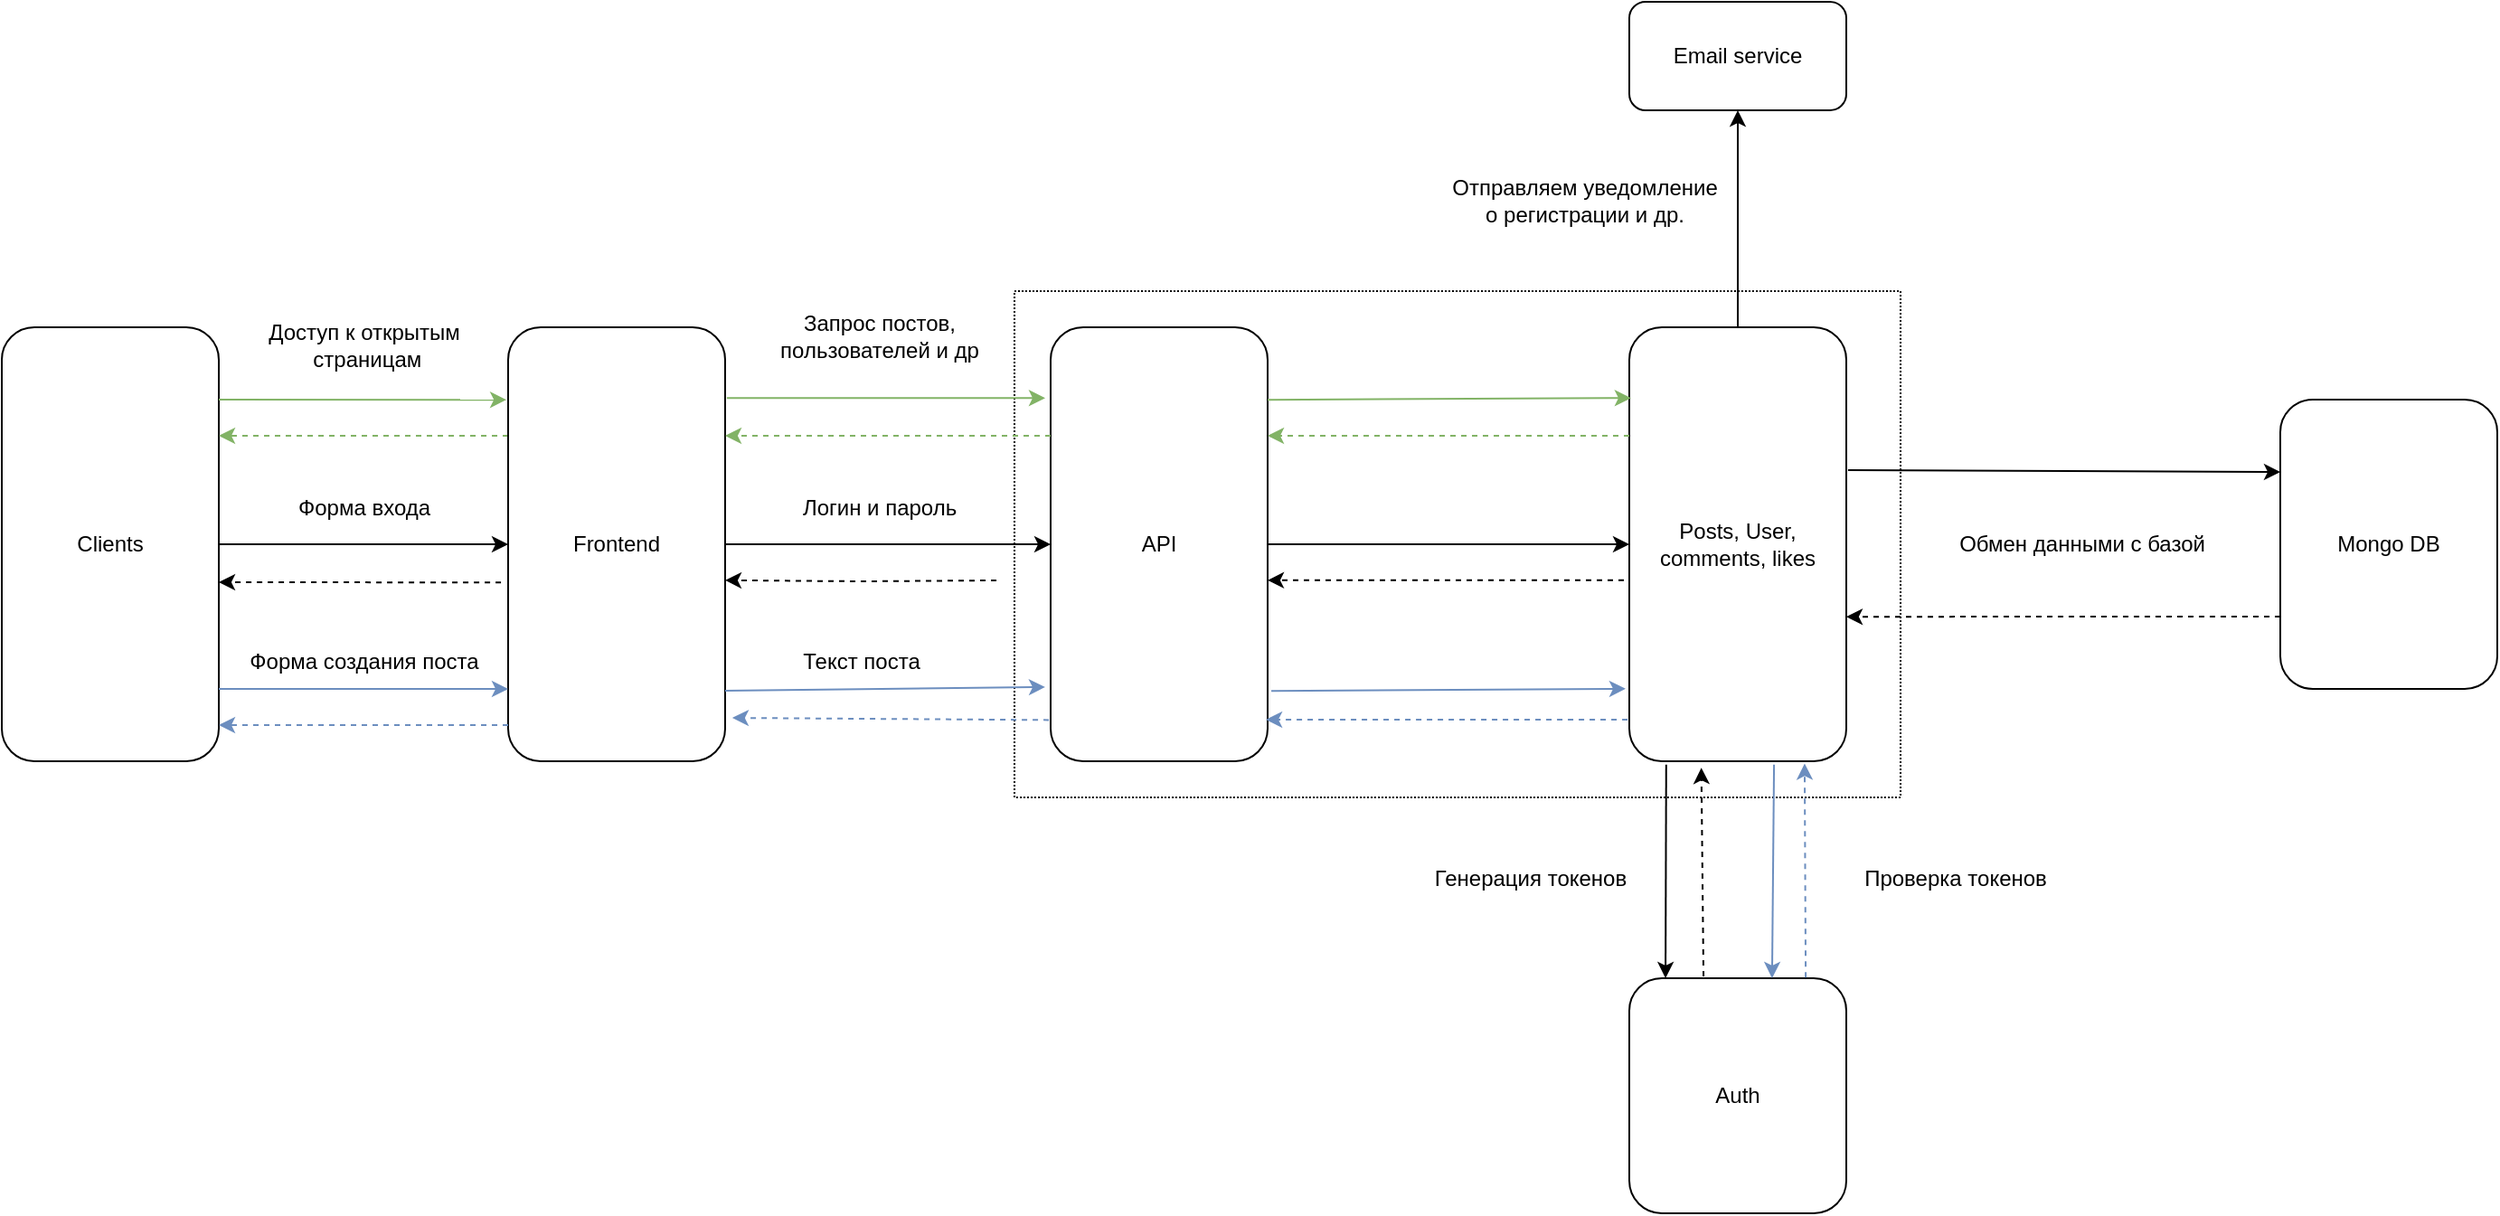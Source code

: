 <mxfile version="21.0.6" type="device"><diagram name="Страница 1" id="SPSq1RI7eNfETySm-DWI"><mxGraphModel dx="1593" dy="849" grid="1" gridSize="10" guides="1" tooltips="1" connect="1" arrows="1" fold="1" page="1" pageScale="1" pageWidth="827" pageHeight="1169" math="0" shadow="0"><root><mxCell id="0"/><mxCell id="1" parent="0"/><mxCell id="Y8GsStGG30_OOP45UqAM-73" value="" style="rounded=0;whiteSpace=wrap;html=1;dashed=1;dashPattern=1 1;" vertex="1" parent="1"><mxGeometry x="600" y="260" width="490" height="280" as="geometry"/></mxCell><mxCell id="Y8GsStGG30_OOP45UqAM-42" style="edgeStyle=orthogonalEdgeStyle;rounded=0;orthogonalLoop=1;jettySize=auto;html=1;entryX=1;entryY=0.583;entryDx=0;entryDy=0;dashed=1;entryPerimeter=0;" edge="1" parent="1" target="Y8GsStGG30_OOP45UqAM-9"><mxGeometry relative="1" as="geometry"><mxPoint x="590" y="420" as="sourcePoint"/></mxGeometry></mxCell><mxCell id="Y8GsStGG30_OOP45UqAM-1" value="API" style="rounded=1;whiteSpace=wrap;html=1;" vertex="1" parent="1"><mxGeometry x="620" y="280" width="120" height="240" as="geometry"/></mxCell><mxCell id="Y8GsStGG30_OOP45UqAM-2" value="Auth" style="rounded=1;whiteSpace=wrap;html=1;" vertex="1" parent="1"><mxGeometry x="940" y="640" width="120" height="130" as="geometry"/></mxCell><mxCell id="Y8GsStGG30_OOP45UqAM-48" style="edgeStyle=orthogonalEdgeStyle;rounded=0;orthogonalLoop=1;jettySize=auto;html=1;entryX=1;entryY=0.583;entryDx=0;entryDy=0;dashed=1;entryPerimeter=0;exitX=-0.025;exitY=0.583;exitDx=0;exitDy=0;exitPerimeter=0;" edge="1" parent="1" source="Y8GsStGG30_OOP45UqAM-3" target="Y8GsStGG30_OOP45UqAM-1"><mxGeometry relative="1" as="geometry"><mxPoint x="930" y="420" as="sourcePoint"/></mxGeometry></mxCell><mxCell id="Y8GsStGG30_OOP45UqAM-3" value="Posts, User, comments, likes" style="rounded=1;whiteSpace=wrap;html=1;" vertex="1" parent="1"><mxGeometry x="940" y="280" width="120" height="240" as="geometry"/></mxCell><mxCell id="Y8GsStGG30_OOP45UqAM-4" value="Email service" style="rounded=1;whiteSpace=wrap;html=1;" vertex="1" parent="1"><mxGeometry x="940" y="100" width="120" height="60" as="geometry"/></mxCell><mxCell id="Y8GsStGG30_OOP45UqAM-7" value="Clients" style="rounded=1;whiteSpace=wrap;html=1;" vertex="1" parent="1"><mxGeometry x="40" y="280" width="120" height="240" as="geometry"/></mxCell><mxCell id="Y8GsStGG30_OOP45UqAM-8" value="Mongo DB" style="rounded=1;whiteSpace=wrap;html=1;" vertex="1" parent="1"><mxGeometry x="1300" y="320" width="120" height="160" as="geometry"/></mxCell><mxCell id="Y8GsStGG30_OOP45UqAM-40" style="edgeStyle=orthogonalEdgeStyle;rounded=0;orthogonalLoop=1;jettySize=auto;html=1;exitX=0;exitY=0.25;exitDx=0;exitDy=0;entryX=1;entryY=0.25;entryDx=0;entryDy=0;fillColor=#d5e8d4;strokeColor=#82b366;dashed=1;" edge="1" parent="1" source="Y8GsStGG30_OOP45UqAM-9" target="Y8GsStGG30_OOP45UqAM-7"><mxGeometry relative="1" as="geometry"/></mxCell><mxCell id="Y8GsStGG30_OOP45UqAM-9" value="Frontend" style="rounded=1;whiteSpace=wrap;html=1;" vertex="1" parent="1"><mxGeometry x="320" y="280" width="120" height="240" as="geometry"/></mxCell><mxCell id="Y8GsStGG30_OOP45UqAM-17" value="Генерация токенов" style="text;html=1;align=center;verticalAlign=middle;resizable=0;points=[];autosize=1;strokeColor=none;fillColor=none;" vertex="1" parent="1"><mxGeometry x="820" y="570" width="130" height="30" as="geometry"/></mxCell><mxCell id="Y8GsStGG30_OOP45UqAM-21" value="" style="endArrow=classic;html=1;rounded=0;fillColor=#d5e8d4;strokeColor=#82b366;entryX=-0.008;entryY=0.167;entryDx=0;entryDy=0;entryPerimeter=0;" edge="1" parent="1" target="Y8GsStGG30_OOP45UqAM-9"><mxGeometry width="50" height="50" relative="1" as="geometry"><mxPoint x="160" y="320" as="sourcePoint"/><mxPoint x="310" y="328" as="targetPoint"/></mxGeometry></mxCell><mxCell id="Y8GsStGG30_OOP45UqAM-22" value="Доступ к открытым&lt;br&gt;&amp;nbsp;страницам" style="text;html=1;align=center;verticalAlign=middle;resizable=0;points=[];autosize=1;strokeColor=none;fillColor=none;" vertex="1" parent="1"><mxGeometry x="175" y="270" width="130" height="40" as="geometry"/></mxCell><mxCell id="Y8GsStGG30_OOP45UqAM-23" value="" style="endArrow=classic;html=1;rounded=0;fillColor=#dae8fc;strokeColor=#6c8ebf;" edge="1" parent="1"><mxGeometry width="50" height="50" relative="1" as="geometry"><mxPoint x="160" y="480" as="sourcePoint"/><mxPoint x="320" y="480" as="targetPoint"/></mxGeometry></mxCell><mxCell id="Y8GsStGG30_OOP45UqAM-25" value="Запрос постов, &lt;br&gt;пользователей&amp;nbsp;и др" style="text;html=1;align=center;verticalAlign=middle;resizable=0;points=[];autosize=1;strokeColor=none;fillColor=none;" vertex="1" parent="1"><mxGeometry x="460" y="265" width="130" height="40" as="geometry"/></mxCell><mxCell id="Y8GsStGG30_OOP45UqAM-27" value="" style="endArrow=classic;html=1;rounded=0;exitX=1.008;exitY=0.163;exitDx=0;exitDy=0;entryX=-0.025;entryY=0.163;entryDx=0;entryDy=0;fillColor=#d5e8d4;strokeColor=#82b366;exitPerimeter=0;entryPerimeter=0;" edge="1" parent="1" source="Y8GsStGG30_OOP45UqAM-9" target="Y8GsStGG30_OOP45UqAM-1"><mxGeometry width="50" height="50" relative="1" as="geometry"><mxPoint x="660" y="380" as="sourcePoint"/><mxPoint x="600" y="330" as="targetPoint"/></mxGeometry></mxCell><mxCell id="Y8GsStGG30_OOP45UqAM-30" value="" style="endArrow=classic;html=1;rounded=0;entryX=0;entryY=0.25;entryDx=0;entryDy=0;exitX=1.008;exitY=0.329;exitDx=0;exitDy=0;exitPerimeter=0;" edge="1" parent="1" source="Y8GsStGG30_OOP45UqAM-3" target="Y8GsStGG30_OOP45UqAM-8"><mxGeometry width="50" height="50" relative="1" as="geometry"><mxPoint x="680" y="370" as="sourcePoint"/><mxPoint x="730" y="320" as="targetPoint"/></mxGeometry></mxCell><mxCell id="Y8GsStGG30_OOP45UqAM-31" value="" style="endArrow=classic;html=1;rounded=0;entryX=1;entryY=0.667;entryDx=0;entryDy=0;exitX=0;exitY=0.75;exitDx=0;exitDy=0;entryPerimeter=0;dashed=1;" edge="1" parent="1" source="Y8GsStGG30_OOP45UqAM-8" target="Y8GsStGG30_OOP45UqAM-3"><mxGeometry width="50" height="50" relative="1" as="geometry"><mxPoint x="1070" y="345" as="sourcePoint"/><mxPoint x="1230" y="345" as="targetPoint"/></mxGeometry></mxCell><mxCell id="Y8GsStGG30_OOP45UqAM-32" value="" style="endArrow=classic;html=1;rounded=0;entryX=0.5;entryY=1;entryDx=0;entryDy=0;exitX=0.5;exitY=0;exitDx=0;exitDy=0;" edge="1" parent="1" source="Y8GsStGG30_OOP45UqAM-3" target="Y8GsStGG30_OOP45UqAM-4"><mxGeometry width="50" height="50" relative="1" as="geometry"><mxPoint x="680" y="370" as="sourcePoint"/><mxPoint x="730" y="320" as="targetPoint"/></mxGeometry></mxCell><mxCell id="Y8GsStGG30_OOP45UqAM-33" value="Отправляем уведомление &lt;br&gt;о регистрации и др." style="text;html=1;align=center;verticalAlign=middle;resizable=0;points=[];autosize=1;strokeColor=none;fillColor=none;" vertex="1" parent="1"><mxGeometry x="830" y="190" width="170" height="40" as="geometry"/></mxCell><mxCell id="Y8GsStGG30_OOP45UqAM-35" value="" style="edgeStyle=none;orthogonalLoop=1;jettySize=auto;html=1;rounded=0;exitX=1;exitY=0.167;exitDx=0;exitDy=0;fillColor=#d5e8d4;strokeColor=#82b366;exitPerimeter=0;entryX=0.008;entryY=0.163;entryDx=0;entryDy=0;entryPerimeter=0;" edge="1" parent="1" source="Y8GsStGG30_OOP45UqAM-1" target="Y8GsStGG30_OOP45UqAM-3"><mxGeometry width="100" relative="1" as="geometry"><mxPoint x="750" y="320" as="sourcePoint"/><mxPoint x="930" y="320" as="targetPoint"/><Array as="points"/></mxGeometry></mxCell><mxCell id="Y8GsStGG30_OOP45UqAM-36" value="" style="edgeStyle=none;orthogonalLoop=1;jettySize=auto;html=1;rounded=0;exitX=0;exitY=0.25;exitDx=0;exitDy=0;entryX=1;entryY=0.25;entryDx=0;entryDy=0;dashed=1;fillColor=#d5e8d4;strokeColor=#82b366;" edge="1" parent="1" source="Y8GsStGG30_OOP45UqAM-3" target="Y8GsStGG30_OOP45UqAM-1"><mxGeometry width="100" relative="1" as="geometry"><mxPoint x="560" y="90" as="sourcePoint"/><mxPoint x="660" y="90" as="targetPoint"/><Array as="points"/></mxGeometry></mxCell><mxCell id="Y8GsStGG30_OOP45UqAM-37" value="" style="edgeStyle=none;orthogonalLoop=1;jettySize=auto;html=1;rounded=0;exitX=0;exitY=0.25;exitDx=0;exitDy=0;entryX=1;entryY=0.25;entryDx=0;entryDy=0;dashed=1;fillColor=#d5e8d4;strokeColor=#82b366;" edge="1" parent="1" source="Y8GsStGG30_OOP45UqAM-1" target="Y8GsStGG30_OOP45UqAM-9"><mxGeometry width="100" relative="1" as="geometry"><mxPoint x="930" y="345" as="sourcePoint"/><mxPoint x="730" y="345" as="targetPoint"/><Array as="points"/></mxGeometry></mxCell><mxCell id="Y8GsStGG30_OOP45UqAM-49" value="Обмен данными с базой" style="text;html=1;align=center;verticalAlign=middle;resizable=0;points=[];autosize=1;strokeColor=none;fillColor=none;" vertex="1" parent="1"><mxGeometry x="1110" y="385" width="160" height="30" as="geometry"/></mxCell><mxCell id="Y8GsStGG30_OOP45UqAM-52" value="" style="edgeStyle=none;orthogonalLoop=1;jettySize=auto;html=1;rounded=0;entryX=0;entryY=0.5;entryDx=0;entryDy=0;exitX=1;exitY=0.5;exitDx=0;exitDy=0;" edge="1" parent="1" source="Y8GsStGG30_OOP45UqAM-7" target="Y8GsStGG30_OOP45UqAM-9"><mxGeometry width="100" relative="1" as="geometry"><mxPoint x="170" y="380" as="sourcePoint"/><mxPoint x="270" y="380" as="targetPoint"/><Array as="points"/></mxGeometry></mxCell><mxCell id="Y8GsStGG30_OOP45UqAM-54" value="Форма входа" style="text;html=1;align=center;verticalAlign=middle;resizable=0;points=[];autosize=1;strokeColor=none;fillColor=none;" vertex="1" parent="1"><mxGeometry x="190" y="365" width="100" height="30" as="geometry"/></mxCell><mxCell id="Y8GsStGG30_OOP45UqAM-55" value="" style="edgeStyle=none;orthogonalLoop=1;jettySize=auto;html=1;rounded=0;dashed=1;exitX=-0.033;exitY=0.588;exitDx=0;exitDy=0;exitPerimeter=0;" edge="1" parent="1" source="Y8GsStGG30_OOP45UqAM-9"><mxGeometry width="100" relative="1" as="geometry"><mxPoint x="310" y="420" as="sourcePoint"/><mxPoint x="160" y="421" as="targetPoint"/><Array as="points"/></mxGeometry></mxCell><mxCell id="Y8GsStGG30_OOP45UqAM-56" value="" style="edgeStyle=none;orthogonalLoop=1;jettySize=auto;html=1;rounded=0;dashed=1;fillColor=#dae8fc;strokeColor=#6c8ebf;" edge="1" parent="1"><mxGeometry width="100" relative="1" as="geometry"><mxPoint x="320" y="500" as="sourcePoint"/><mxPoint x="160" y="500" as="targetPoint"/><Array as="points"/></mxGeometry></mxCell><mxCell id="Y8GsStGG30_OOP45UqAM-57" value="Форма создания поста" style="text;html=1;align=center;verticalAlign=middle;resizable=0;points=[];autosize=1;strokeColor=none;fillColor=none;" vertex="1" parent="1"><mxGeometry x="165" y="450" width="150" height="30" as="geometry"/></mxCell><mxCell id="Y8GsStGG30_OOP45UqAM-58" value="" style="edgeStyle=none;orthogonalLoop=1;jettySize=auto;html=1;rounded=0;exitX=1;exitY=0.5;exitDx=0;exitDy=0;entryX=0;entryY=0.5;entryDx=0;entryDy=0;" edge="1" parent="1" source="Y8GsStGG30_OOP45UqAM-9" target="Y8GsStGG30_OOP45UqAM-1"><mxGeometry width="100" relative="1" as="geometry"><mxPoint x="430" y="380" as="sourcePoint"/><mxPoint x="530" y="380" as="targetPoint"/><Array as="points"/></mxGeometry></mxCell><mxCell id="Y8GsStGG30_OOP45UqAM-59" value="" style="edgeStyle=none;orthogonalLoop=1;jettySize=auto;html=1;rounded=0;entryX=-0.025;entryY=0.829;entryDx=0;entryDy=0;entryPerimeter=0;fillColor=#dae8fc;strokeColor=#6c8ebf;" edge="1" parent="1" target="Y8GsStGG30_OOP45UqAM-1"><mxGeometry width="100" relative="1" as="geometry"><mxPoint x="440" y="481" as="sourcePoint"/><mxPoint x="510" y="480" as="targetPoint"/><Array as="points"/></mxGeometry></mxCell><mxCell id="Y8GsStGG30_OOP45UqAM-60" value="" style="edgeStyle=none;orthogonalLoop=1;jettySize=auto;html=1;rounded=0;entryX=1.033;entryY=0.9;entryDx=0;entryDy=0;entryPerimeter=0;exitX=-0.008;exitY=0.905;exitDx=0;exitDy=0;exitPerimeter=0;dashed=1;fillColor=#dae8fc;strokeColor=#6c8ebf;" edge="1" parent="1" source="Y8GsStGG30_OOP45UqAM-1" target="Y8GsStGG30_OOP45UqAM-9"><mxGeometry width="100" relative="1" as="geometry"><mxPoint x="520" y="500" as="sourcePoint"/><mxPoint x="620" y="500" as="targetPoint"/><Array as="points"/></mxGeometry></mxCell><mxCell id="Y8GsStGG30_OOP45UqAM-61" value="Логин и пароль" style="text;html=1;align=center;verticalAlign=middle;resizable=0;points=[];autosize=1;strokeColor=none;fillColor=none;" vertex="1" parent="1"><mxGeometry x="470" y="365" width="110" height="30" as="geometry"/></mxCell><mxCell id="Y8GsStGG30_OOP45UqAM-64" value="Текст поста" style="text;html=1;align=center;verticalAlign=middle;resizable=0;points=[];autosize=1;strokeColor=none;fillColor=none;" vertex="1" parent="1"><mxGeometry x="470" y="450" width="90" height="30" as="geometry"/></mxCell><mxCell id="Y8GsStGG30_OOP45UqAM-65" value="" style="edgeStyle=none;orthogonalLoop=1;jettySize=auto;html=1;rounded=0;entryX=0;entryY=0.5;entryDx=0;entryDy=0;exitX=1;exitY=0.5;exitDx=0;exitDy=0;" edge="1" parent="1" source="Y8GsStGG30_OOP45UqAM-1" target="Y8GsStGG30_OOP45UqAM-3"><mxGeometry width="100" relative="1" as="geometry"><mxPoint x="750" y="400" as="sourcePoint"/><mxPoint x="850" y="400" as="targetPoint"/><Array as="points"/></mxGeometry></mxCell><mxCell id="Y8GsStGG30_OOP45UqAM-66" value="" style="edgeStyle=none;orthogonalLoop=1;jettySize=auto;html=1;rounded=0;entryX=-0.017;entryY=0.833;entryDx=0;entryDy=0;entryPerimeter=0;exitX=1.017;exitY=0.838;exitDx=0;exitDy=0;exitPerimeter=0;fillColor=#dae8fc;strokeColor=#6c8ebf;" edge="1" parent="1" source="Y8GsStGG30_OOP45UqAM-1" target="Y8GsStGG30_OOP45UqAM-3"><mxGeometry width="100" relative="1" as="geometry"><mxPoint x="750" y="480" as="sourcePoint"/><mxPoint x="850" y="470" as="targetPoint"/><Array as="points"/></mxGeometry></mxCell><mxCell id="Y8GsStGG30_OOP45UqAM-67" value="" style="edgeStyle=none;orthogonalLoop=1;jettySize=auto;html=1;rounded=0;entryX=0.992;entryY=0.904;entryDx=0;entryDy=0;entryPerimeter=0;exitX=-0.008;exitY=0.904;exitDx=0;exitDy=0;exitPerimeter=0;fillColor=#dae8fc;strokeColor=#6c8ebf;dashed=1;" edge="1" parent="1" source="Y8GsStGG30_OOP45UqAM-3" target="Y8GsStGG30_OOP45UqAM-1"><mxGeometry width="100" relative="1" as="geometry"><mxPoint x="820" y="510" as="sourcePoint"/><mxPoint x="920" y="510" as="targetPoint"/><Array as="points"/></mxGeometry></mxCell><mxCell id="Y8GsStGG30_OOP45UqAM-68" value="" style="edgeStyle=none;orthogonalLoop=1;jettySize=auto;html=1;rounded=0;exitX=0.17;exitY=1.008;exitDx=0;exitDy=0;entryX=0.167;entryY=0;entryDx=0;entryDy=0;exitPerimeter=0;entryPerimeter=0;" edge="1" parent="1" source="Y8GsStGG30_OOP45UqAM-3" target="Y8GsStGG30_OOP45UqAM-2"><mxGeometry width="100" relative="1" as="geometry"><mxPoint x="900" y="570" as="sourcePoint"/><mxPoint x="1000" y="570" as="targetPoint"/><Array as="points"/></mxGeometry></mxCell><mxCell id="Y8GsStGG30_OOP45UqAM-69" value="" style="edgeStyle=none;orthogonalLoop=1;jettySize=auto;html=1;rounded=0;exitX=0.667;exitY=1.008;exitDx=0;exitDy=0;exitPerimeter=0;entryX=0.658;entryY=0;entryDx=0;entryDy=0;entryPerimeter=0;fillColor=#dae8fc;strokeColor=#6c8ebf;" edge="1" parent="1" source="Y8GsStGG30_OOP45UqAM-3" target="Y8GsStGG30_OOP45UqAM-2"><mxGeometry width="100" relative="1" as="geometry"><mxPoint x="1010" y="580" as="sourcePoint"/><mxPoint x="1110" y="580" as="targetPoint"/><Array as="points"/></mxGeometry></mxCell><mxCell id="Y8GsStGG30_OOP45UqAM-70" value="" style="edgeStyle=none;orthogonalLoop=1;jettySize=auto;html=1;rounded=0;exitX=0.342;exitY=-0.008;exitDx=0;exitDy=0;exitPerimeter=0;entryX=0.332;entryY=1.015;entryDx=0;entryDy=0;entryPerimeter=0;dashed=1;" edge="1" parent="1" source="Y8GsStGG30_OOP45UqAM-2" target="Y8GsStGG30_OOP45UqAM-3"><mxGeometry width="100" relative="1" as="geometry"><mxPoint x="1140" y="580" as="sourcePoint"/><mxPoint x="1240" y="580" as="targetPoint"/><Array as="points"/></mxGeometry></mxCell><mxCell id="Y8GsStGG30_OOP45UqAM-71" value="" style="edgeStyle=none;orthogonalLoop=1;jettySize=auto;html=1;rounded=0;exitX=0.813;exitY=-0.003;exitDx=0;exitDy=0;exitPerimeter=0;entryX=0.808;entryY=1.005;entryDx=0;entryDy=0;entryPerimeter=0;fillColor=#dae8fc;strokeColor=#6c8ebf;dashed=1;" edge="1" parent="1" source="Y8GsStGG30_OOP45UqAM-2" target="Y8GsStGG30_OOP45UqAM-3"><mxGeometry width="100" relative="1" as="geometry"><mxPoint x="1020" y="560" as="sourcePoint"/><mxPoint x="1120" y="560" as="targetPoint"/><Array as="points"/></mxGeometry></mxCell><mxCell id="Y8GsStGG30_OOP45UqAM-72" value="Проверка токенов" style="text;html=1;align=center;verticalAlign=middle;resizable=0;points=[];autosize=1;strokeColor=none;fillColor=none;" vertex="1" parent="1"><mxGeometry x="1060" y="570" width="120" height="30" as="geometry"/></mxCell></root></mxGraphModel></diagram></mxfile>